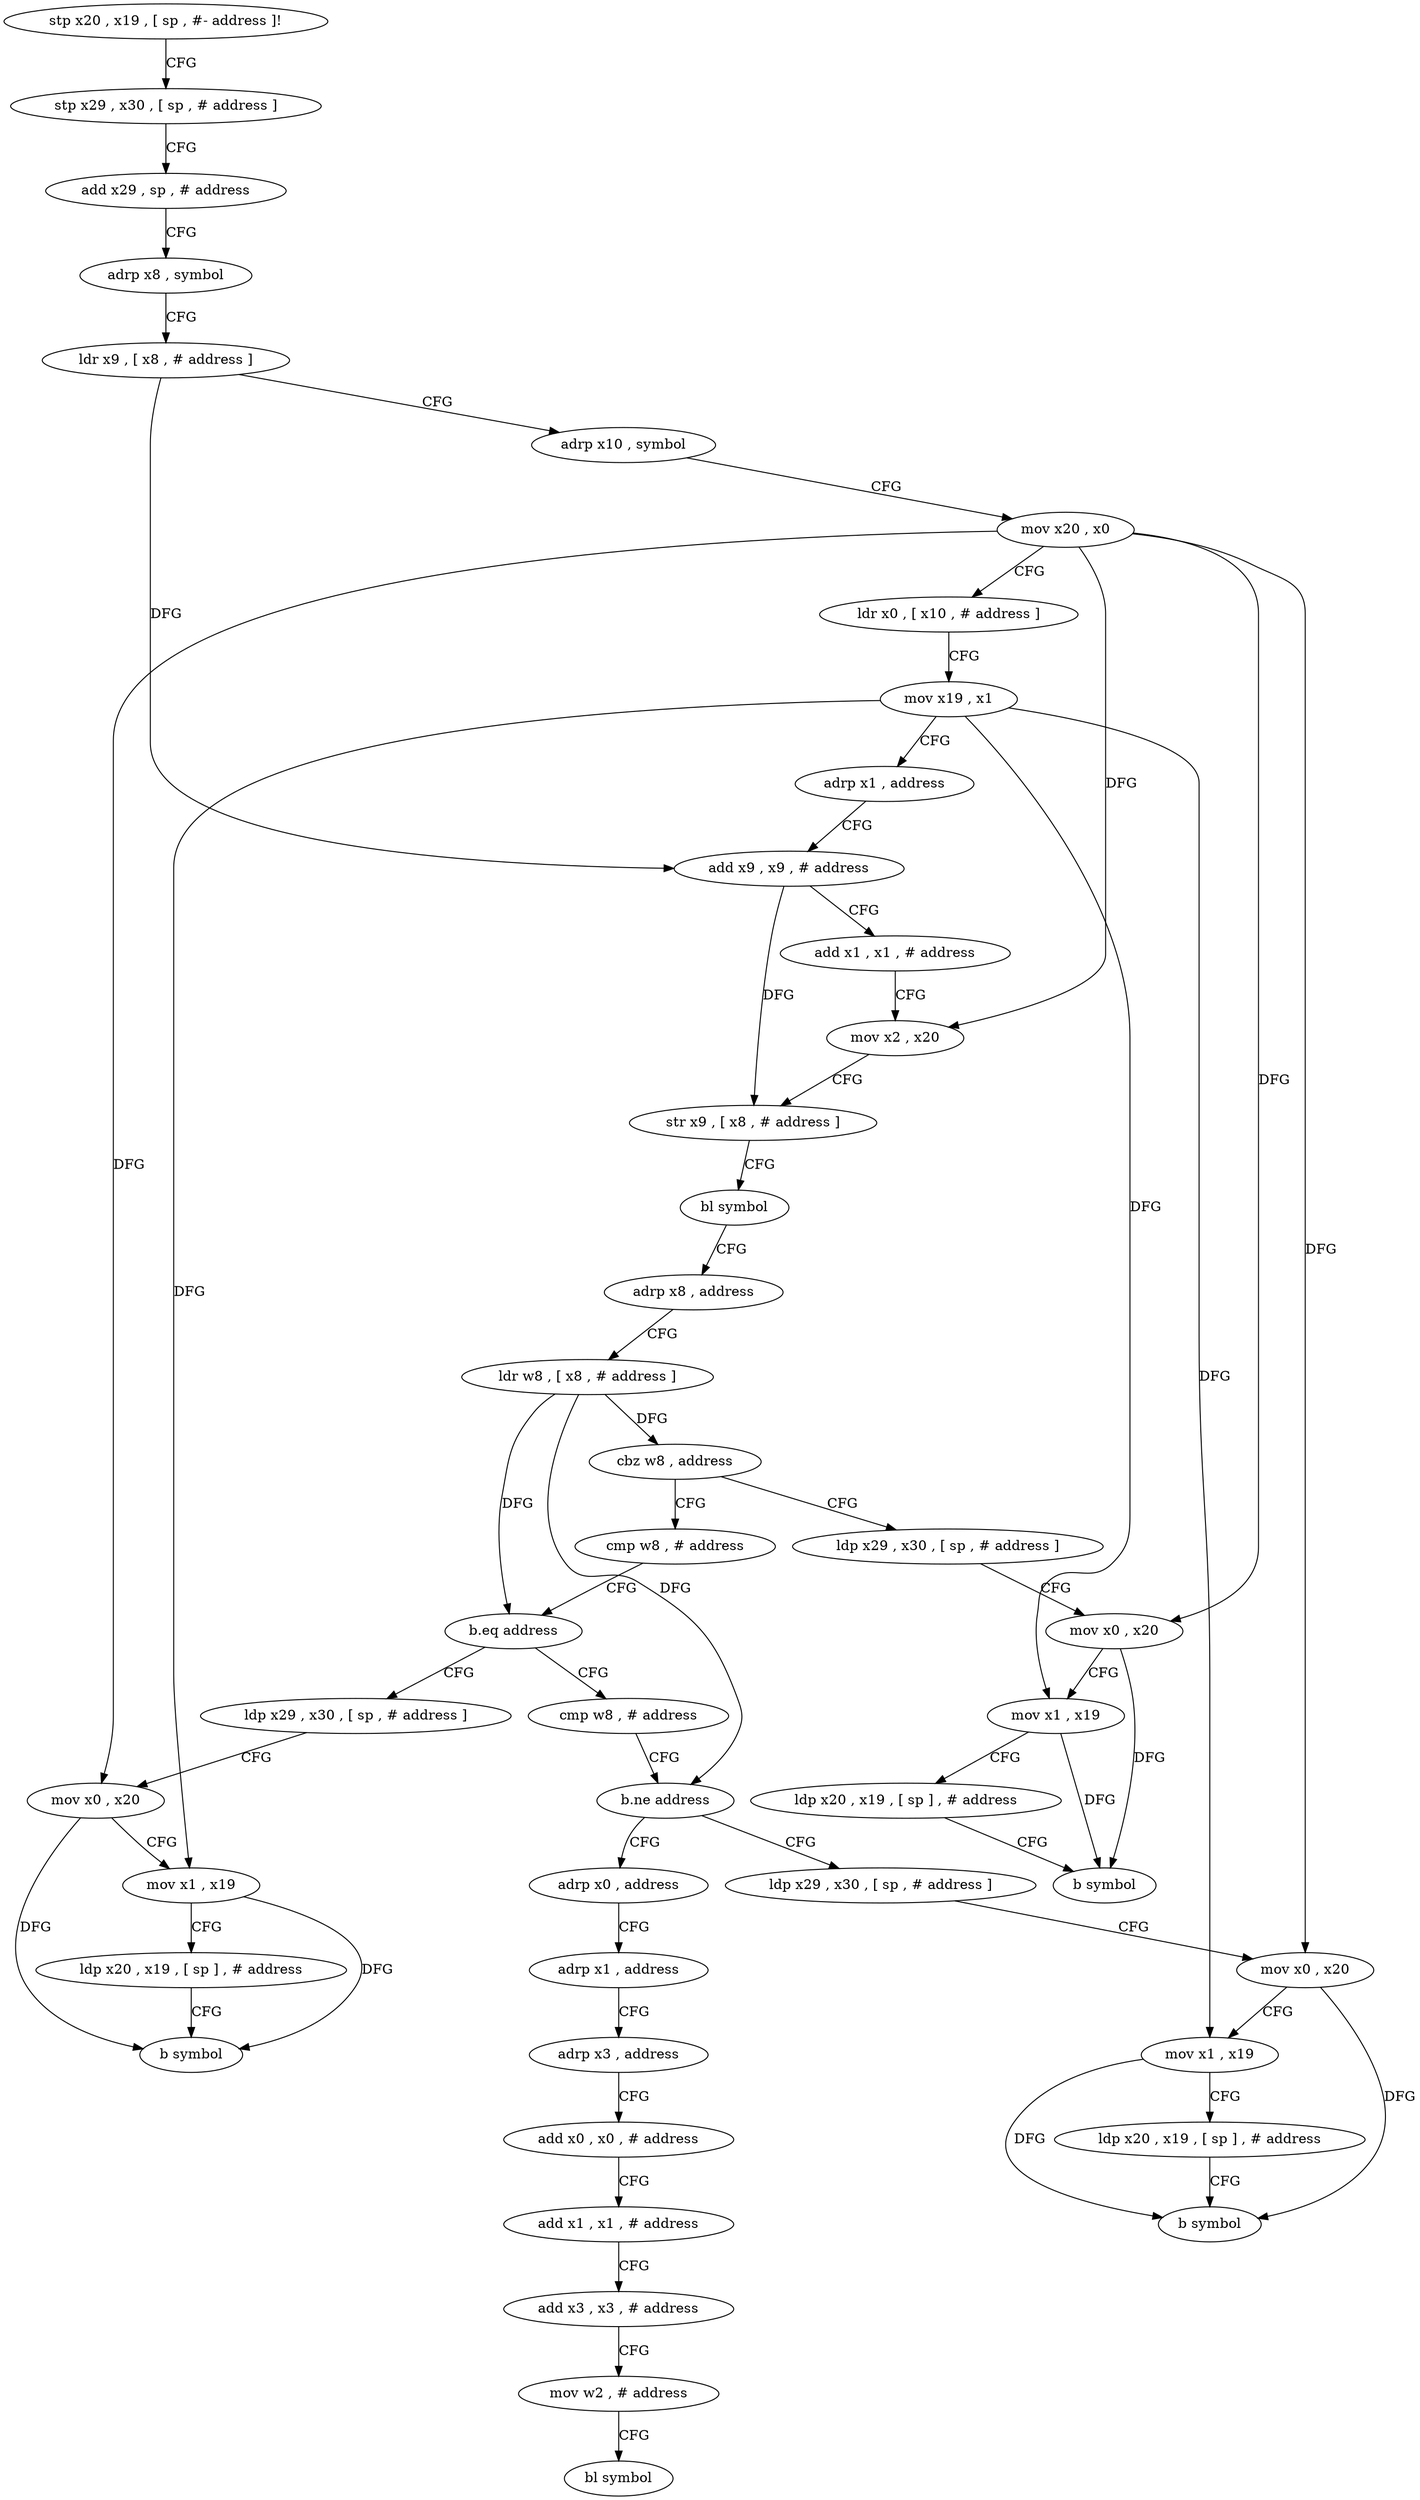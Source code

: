 digraph "func" {
"4231208" [label = "stp x20 , x19 , [ sp , #- address ]!" ]
"4231212" [label = "stp x29 , x30 , [ sp , # address ]" ]
"4231216" [label = "add x29 , sp , # address" ]
"4231220" [label = "adrp x8 , symbol" ]
"4231224" [label = "ldr x9 , [ x8 , # address ]" ]
"4231228" [label = "adrp x10 , symbol" ]
"4231232" [label = "mov x20 , x0" ]
"4231236" [label = "ldr x0 , [ x10 , # address ]" ]
"4231240" [label = "mov x19 , x1" ]
"4231244" [label = "adrp x1 , address" ]
"4231248" [label = "add x9 , x9 , # address" ]
"4231252" [label = "add x1 , x1 , # address" ]
"4231256" [label = "mov x2 , x20" ]
"4231260" [label = "str x9 , [ x8 , # address ]" ]
"4231264" [label = "bl symbol" ]
"4231268" [label = "adrp x8 , address" ]
"4231272" [label = "ldr w8 , [ x8 , # address ]" ]
"4231276" [label = "cbz w8 , address" ]
"4231336" [label = "ldp x29 , x30 , [ sp , # address ]" ]
"4231280" [label = "cmp w8 , # address" ]
"4231340" [label = "mov x0 , x20" ]
"4231344" [label = "mov x1 , x19" ]
"4231348" [label = "ldp x20 , x19 , [ sp ] , # address" ]
"4231352" [label = "b symbol" ]
"4231284" [label = "b.eq address" ]
"4231316" [label = "ldp x29 , x30 , [ sp , # address ]" ]
"4231288" [label = "cmp w8 , # address" ]
"4231320" [label = "mov x0 , x20" ]
"4231324" [label = "mov x1 , x19" ]
"4231328" [label = "ldp x20 , x19 , [ sp ] , # address" ]
"4231332" [label = "b symbol" ]
"4231292" [label = "b.ne address" ]
"4231356" [label = "adrp x0 , address" ]
"4231296" [label = "ldp x29 , x30 , [ sp , # address ]" ]
"4231360" [label = "adrp x1 , address" ]
"4231364" [label = "adrp x3 , address" ]
"4231368" [label = "add x0 , x0 , # address" ]
"4231372" [label = "add x1 , x1 , # address" ]
"4231376" [label = "add x3 , x3 , # address" ]
"4231380" [label = "mov w2 , # address" ]
"4231384" [label = "bl symbol" ]
"4231300" [label = "mov x0 , x20" ]
"4231304" [label = "mov x1 , x19" ]
"4231308" [label = "ldp x20 , x19 , [ sp ] , # address" ]
"4231312" [label = "b symbol" ]
"4231208" -> "4231212" [ label = "CFG" ]
"4231212" -> "4231216" [ label = "CFG" ]
"4231216" -> "4231220" [ label = "CFG" ]
"4231220" -> "4231224" [ label = "CFG" ]
"4231224" -> "4231228" [ label = "CFG" ]
"4231224" -> "4231248" [ label = "DFG" ]
"4231228" -> "4231232" [ label = "CFG" ]
"4231232" -> "4231236" [ label = "CFG" ]
"4231232" -> "4231256" [ label = "DFG" ]
"4231232" -> "4231340" [ label = "DFG" ]
"4231232" -> "4231320" [ label = "DFG" ]
"4231232" -> "4231300" [ label = "DFG" ]
"4231236" -> "4231240" [ label = "CFG" ]
"4231240" -> "4231244" [ label = "CFG" ]
"4231240" -> "4231344" [ label = "DFG" ]
"4231240" -> "4231324" [ label = "DFG" ]
"4231240" -> "4231304" [ label = "DFG" ]
"4231244" -> "4231248" [ label = "CFG" ]
"4231248" -> "4231252" [ label = "CFG" ]
"4231248" -> "4231260" [ label = "DFG" ]
"4231252" -> "4231256" [ label = "CFG" ]
"4231256" -> "4231260" [ label = "CFG" ]
"4231260" -> "4231264" [ label = "CFG" ]
"4231264" -> "4231268" [ label = "CFG" ]
"4231268" -> "4231272" [ label = "CFG" ]
"4231272" -> "4231276" [ label = "DFG" ]
"4231272" -> "4231284" [ label = "DFG" ]
"4231272" -> "4231292" [ label = "DFG" ]
"4231276" -> "4231336" [ label = "CFG" ]
"4231276" -> "4231280" [ label = "CFG" ]
"4231336" -> "4231340" [ label = "CFG" ]
"4231280" -> "4231284" [ label = "CFG" ]
"4231340" -> "4231344" [ label = "CFG" ]
"4231340" -> "4231352" [ label = "DFG" ]
"4231344" -> "4231348" [ label = "CFG" ]
"4231344" -> "4231352" [ label = "DFG" ]
"4231348" -> "4231352" [ label = "CFG" ]
"4231284" -> "4231316" [ label = "CFG" ]
"4231284" -> "4231288" [ label = "CFG" ]
"4231316" -> "4231320" [ label = "CFG" ]
"4231288" -> "4231292" [ label = "CFG" ]
"4231320" -> "4231324" [ label = "CFG" ]
"4231320" -> "4231332" [ label = "DFG" ]
"4231324" -> "4231328" [ label = "CFG" ]
"4231324" -> "4231332" [ label = "DFG" ]
"4231328" -> "4231332" [ label = "CFG" ]
"4231292" -> "4231356" [ label = "CFG" ]
"4231292" -> "4231296" [ label = "CFG" ]
"4231356" -> "4231360" [ label = "CFG" ]
"4231296" -> "4231300" [ label = "CFG" ]
"4231360" -> "4231364" [ label = "CFG" ]
"4231364" -> "4231368" [ label = "CFG" ]
"4231368" -> "4231372" [ label = "CFG" ]
"4231372" -> "4231376" [ label = "CFG" ]
"4231376" -> "4231380" [ label = "CFG" ]
"4231380" -> "4231384" [ label = "CFG" ]
"4231300" -> "4231304" [ label = "CFG" ]
"4231300" -> "4231312" [ label = "DFG" ]
"4231304" -> "4231308" [ label = "CFG" ]
"4231304" -> "4231312" [ label = "DFG" ]
"4231308" -> "4231312" [ label = "CFG" ]
}
